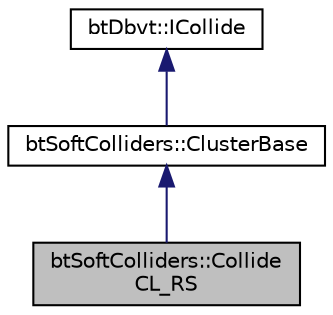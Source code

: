 digraph "btSoftColliders::CollideCL_RS"
{
  edge [fontname="Helvetica",fontsize="10",labelfontname="Helvetica",labelfontsize="10"];
  node [fontname="Helvetica",fontsize="10",shape=record];
  Node1 [label="btSoftColliders::Collide\lCL_RS",height=0.2,width=0.4,color="black", fillcolor="grey75", style="filled", fontcolor="black"];
  Node2 -> Node1 [dir="back",color="midnightblue",fontsize="10",style="solid"];
  Node2 [label="btSoftColliders::ClusterBase",height=0.2,width=0.4,color="black", fillcolor="white", style="filled",URL="$structbt_soft_colliders_1_1_cluster_base.html"];
  Node3 -> Node2 [dir="back",color="midnightblue",fontsize="10",style="solid"];
  Node3 [label="btDbvt::ICollide",height=0.2,width=0.4,color="black", fillcolor="white", style="filled",URL="$structbt_dbvt_1_1_i_collide.html"];
}
